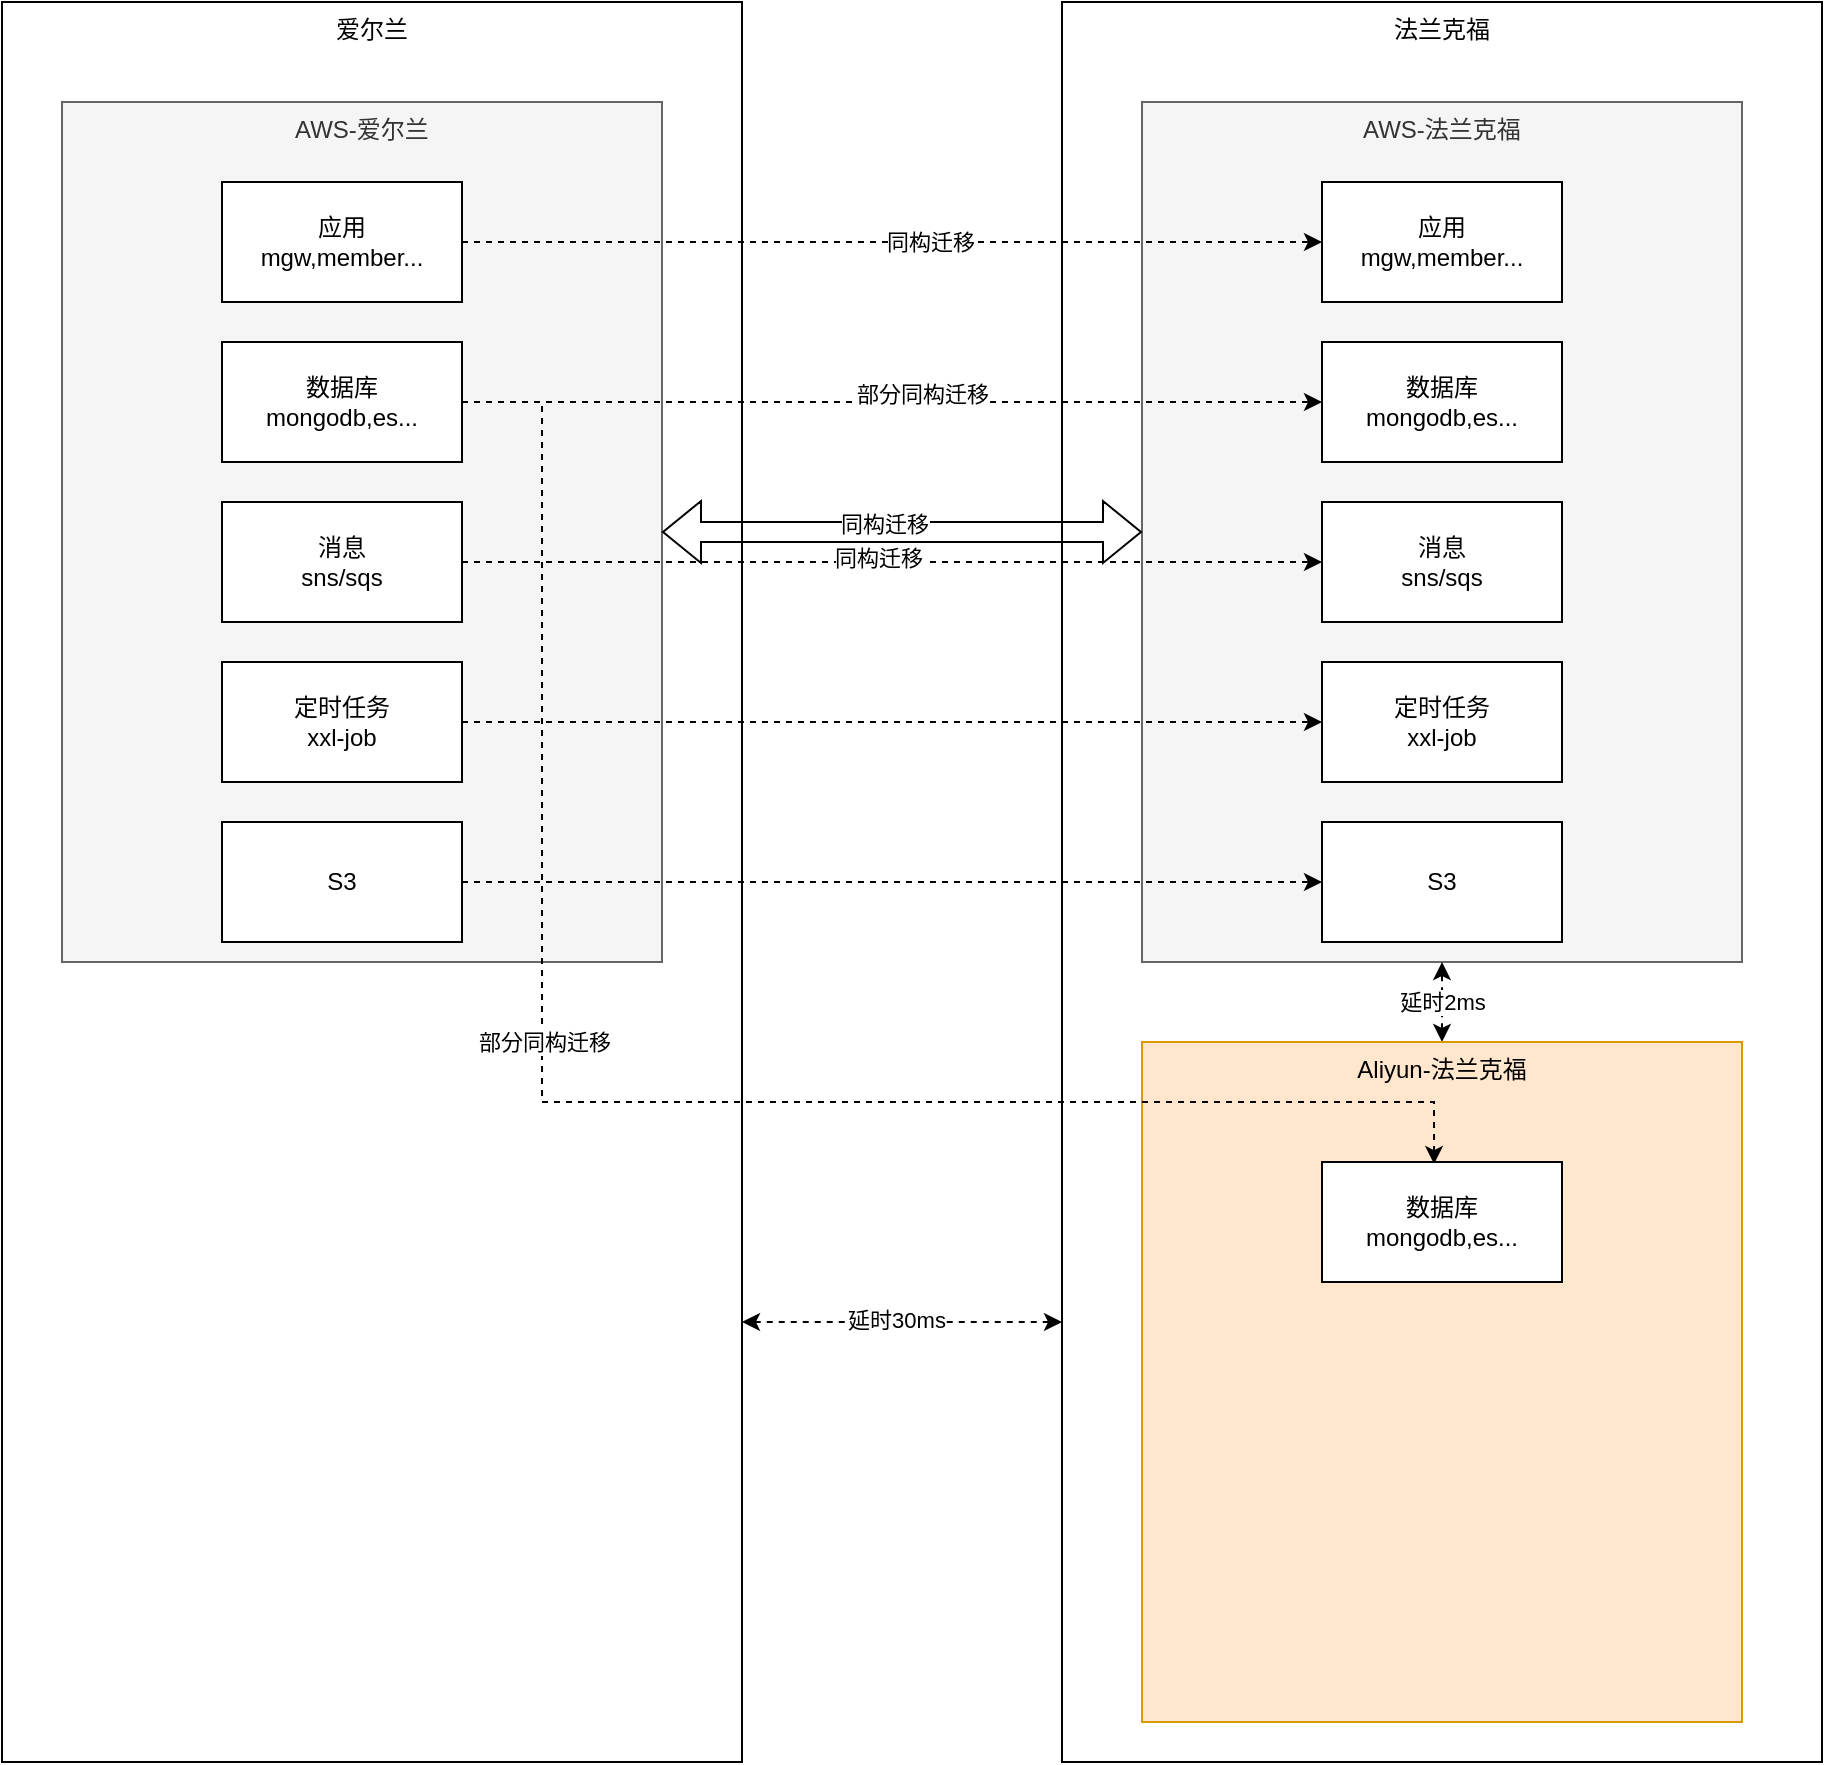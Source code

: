 <mxfile version="20.3.6" type="github">
  <diagram id="GOTn1ieC3Ofhe-Nmwbcy" name="第 1 页">
    <mxGraphModel dx="1692" dy="556" grid="1" gridSize="10" guides="1" tooltips="1" connect="1" arrows="1" fold="1" page="1" pageScale="1" pageWidth="827" pageHeight="1169" math="0" shadow="0">
      <root>
        <mxCell id="0" />
        <mxCell id="1" parent="0" />
        <mxCell id="781gfuzHS_4xl9KlONTP-6" style="edgeStyle=orthogonalEdgeStyle;rounded=0;orthogonalLoop=1;jettySize=auto;html=1;entryX=0;entryY=0.75;entryDx=0;entryDy=0;startArrow=classic;startFill=1;dashed=1;exitX=1;exitY=0.75;exitDx=0;exitDy=0;" edge="1" parent="1" source="781gfuzHS_4xl9KlONTP-5" target="781gfuzHS_4xl9KlONTP-4">
          <mxGeometry relative="1" as="geometry" />
        </mxCell>
        <mxCell id="781gfuzHS_4xl9KlONTP-7" value="延时30ms" style="edgeLabel;html=1;align=center;verticalAlign=middle;resizable=0;points=[];" vertex="1" connectable="0" parent="781gfuzHS_4xl9KlONTP-6">
          <mxGeometry x="-0.038" y="1" relative="1" as="geometry">
            <mxPoint as="offset" />
          </mxGeometry>
        </mxCell>
        <mxCell id="781gfuzHS_4xl9KlONTP-5" value="爱尔兰" style="rounded=0;whiteSpace=wrap;html=1;verticalAlign=top;" vertex="1" parent="1">
          <mxGeometry x="-100" y="110" width="370" height="880" as="geometry" />
        </mxCell>
        <mxCell id="781gfuzHS_4xl9KlONTP-4" value="法兰克福" style="rounded=0;whiteSpace=wrap;html=1;verticalAlign=top;" vertex="1" parent="1">
          <mxGeometry x="430" y="110" width="380" height="880" as="geometry" />
        </mxCell>
        <mxCell id="781gfuzHS_4xl9KlONTP-1" value="AWS-爱尔兰" style="rounded=0;whiteSpace=wrap;html=1;verticalAlign=top;fillColor=#f5f5f5;fontColor=#333333;strokeColor=#666666;" vertex="1" parent="1">
          <mxGeometry x="-70" y="160" width="300" height="430" as="geometry" />
        </mxCell>
        <mxCell id="781gfuzHS_4xl9KlONTP-2" value="AWS-法兰克福" style="rounded=0;whiteSpace=wrap;html=1;verticalAlign=top;fillColor=#f5f5f5;fontColor=#333333;strokeColor=#666666;" vertex="1" parent="1">
          <mxGeometry x="470" y="160" width="300" height="430" as="geometry" />
        </mxCell>
        <mxCell id="781gfuzHS_4xl9KlONTP-15" style="edgeStyle=orthogonalEdgeStyle;rounded=0;orthogonalLoop=1;jettySize=auto;html=1;entryX=0.5;entryY=1;entryDx=0;entryDy=0;strokeWidth=1;startArrow=classic;startFill=1;dashed=1;" edge="1" parent="1" source="781gfuzHS_4xl9KlONTP-3" target="781gfuzHS_4xl9KlONTP-2">
          <mxGeometry relative="1" as="geometry" />
        </mxCell>
        <mxCell id="781gfuzHS_4xl9KlONTP-16" value="延时2ms" style="edgeLabel;html=1;align=center;verticalAlign=middle;resizable=0;points=[];" vertex="1" connectable="0" parent="781gfuzHS_4xl9KlONTP-15">
          <mxGeometry x="0.02" relative="1" as="geometry">
            <mxPoint as="offset" />
          </mxGeometry>
        </mxCell>
        <mxCell id="781gfuzHS_4xl9KlONTP-3" value="Aliyun-法兰克福" style="rounded=0;whiteSpace=wrap;html=1;verticalAlign=top;fillColor=#ffe6cc;strokeColor=#d79b00;" vertex="1" parent="1">
          <mxGeometry x="470" y="630" width="300" height="340" as="geometry" />
        </mxCell>
        <mxCell id="781gfuzHS_4xl9KlONTP-9" value="" style="shape=flexArrow;endArrow=classic;startArrow=classic;html=1;rounded=0;strokeWidth=1;exitX=1;exitY=0.5;exitDx=0;exitDy=0;entryX=0;entryY=0.5;entryDx=0;entryDy=0;" edge="1" parent="1" source="781gfuzHS_4xl9KlONTP-1" target="781gfuzHS_4xl9KlONTP-2">
          <mxGeometry width="100" height="100" relative="1" as="geometry">
            <mxPoint x="410" y="400" as="sourcePoint" />
            <mxPoint x="450" y="310" as="targetPoint" />
          </mxGeometry>
        </mxCell>
        <mxCell id="781gfuzHS_4xl9KlONTP-10" value="同构迁移" style="edgeLabel;html=1;align=center;verticalAlign=middle;resizable=0;points=[];" vertex="1" connectable="0" parent="781gfuzHS_4xl9KlONTP-9">
          <mxGeometry x="-0.078" y="4" relative="1" as="geometry">
            <mxPoint as="offset" />
          </mxGeometry>
        </mxCell>
        <mxCell id="781gfuzHS_4xl9KlONTP-22" style="edgeStyle=orthogonalEdgeStyle;rounded=0;orthogonalLoop=1;jettySize=auto;html=1;entryX=0;entryY=0.5;entryDx=0;entryDy=0;dashed=1;strokeWidth=1;startArrow=none;startFill=0;" edge="1" parent="1" source="781gfuzHS_4xl9KlONTP-11" target="781gfuzHS_4xl9KlONTP-17">
          <mxGeometry relative="1" as="geometry" />
        </mxCell>
        <mxCell id="781gfuzHS_4xl9KlONTP-23" value="同构迁移" style="edgeLabel;html=1;align=center;verticalAlign=middle;resizable=0;points=[];" vertex="1" connectable="0" parent="781gfuzHS_4xl9KlONTP-22">
          <mxGeometry x="0.088" relative="1" as="geometry">
            <mxPoint as="offset" />
          </mxGeometry>
        </mxCell>
        <mxCell id="781gfuzHS_4xl9KlONTP-11" value="应用&lt;br&gt;mgw,member..." style="rounded=0;whiteSpace=wrap;html=1;" vertex="1" parent="1">
          <mxGeometry x="10" y="200" width="120" height="60" as="geometry" />
        </mxCell>
        <mxCell id="781gfuzHS_4xl9KlONTP-28" style="edgeStyle=none;rounded=0;orthogonalLoop=1;jettySize=auto;html=1;entryX=0;entryY=0.5;entryDx=0;entryDy=0;dashed=1;strokeWidth=1;startArrow=none;startFill=0;" edge="1" parent="1" source="781gfuzHS_4xl9KlONTP-12" target="781gfuzHS_4xl9KlONTP-20">
          <mxGeometry relative="1" as="geometry" />
        </mxCell>
        <mxCell id="781gfuzHS_4xl9KlONTP-29" value="同构迁移" style="edgeLabel;html=1;align=center;verticalAlign=middle;resizable=0;points=[];" vertex="1" connectable="0" parent="781gfuzHS_4xl9KlONTP-28">
          <mxGeometry x="-0.036" y="2" relative="1" as="geometry">
            <mxPoint as="offset" />
          </mxGeometry>
        </mxCell>
        <mxCell id="781gfuzHS_4xl9KlONTP-12" value="消息&lt;br&gt;sns/sqs" style="rounded=0;whiteSpace=wrap;html=1;" vertex="1" parent="1">
          <mxGeometry x="10" y="360" width="120" height="60" as="geometry" />
        </mxCell>
        <mxCell id="781gfuzHS_4xl9KlONTP-24" style="edgeStyle=orthogonalEdgeStyle;rounded=0;orthogonalLoop=1;jettySize=auto;html=1;entryX=0;entryY=0.5;entryDx=0;entryDy=0;dashed=1;strokeWidth=1;startArrow=none;startFill=0;" edge="1" parent="1" source="781gfuzHS_4xl9KlONTP-13" target="781gfuzHS_4xl9KlONTP-18">
          <mxGeometry relative="1" as="geometry" />
        </mxCell>
        <mxCell id="781gfuzHS_4xl9KlONTP-25" value="部分同构迁移" style="edgeLabel;html=1;align=center;verticalAlign=middle;resizable=0;points=[];" vertex="1" connectable="0" parent="781gfuzHS_4xl9KlONTP-24">
          <mxGeometry x="0.067" y="4" relative="1" as="geometry">
            <mxPoint as="offset" />
          </mxGeometry>
        </mxCell>
        <mxCell id="781gfuzHS_4xl9KlONTP-26" style="rounded=0;orthogonalLoop=1;jettySize=auto;html=1;entryX=0.467;entryY=0.017;entryDx=0;entryDy=0;entryPerimeter=0;dashed=1;strokeWidth=1;startArrow=none;startFill=0;exitX=1;exitY=0.5;exitDx=0;exitDy=0;edgeStyle=orthogonalEdgeStyle;" edge="1" parent="1" source="781gfuzHS_4xl9KlONTP-13" target="781gfuzHS_4xl9KlONTP-19">
          <mxGeometry relative="1" as="geometry">
            <Array as="points">
              <mxPoint x="170" y="310" />
              <mxPoint x="170" y="660" />
              <mxPoint x="616" y="660" />
            </Array>
          </mxGeometry>
        </mxCell>
        <mxCell id="781gfuzHS_4xl9KlONTP-27" value="部分同构迁移" style="edgeLabel;html=1;align=center;verticalAlign=middle;resizable=0;points=[];" vertex="1" connectable="0" parent="781gfuzHS_4xl9KlONTP-26">
          <mxGeometry x="-0.028" y="2" relative="1" as="geometry">
            <mxPoint x="-31" y="-28" as="offset" />
          </mxGeometry>
        </mxCell>
        <mxCell id="781gfuzHS_4xl9KlONTP-13" value="数据库&lt;br&gt;mongodb,es..." style="rounded=0;whiteSpace=wrap;html=1;" vertex="1" parent="1">
          <mxGeometry x="10" y="280" width="120" height="60" as="geometry" />
        </mxCell>
        <mxCell id="781gfuzHS_4xl9KlONTP-30" style="edgeStyle=none;rounded=0;orthogonalLoop=1;jettySize=auto;html=1;entryX=0;entryY=0.5;entryDx=0;entryDy=0;dashed=1;strokeWidth=1;startArrow=none;startFill=0;" edge="1" parent="1" source="781gfuzHS_4xl9KlONTP-14" target="781gfuzHS_4xl9KlONTP-21">
          <mxGeometry relative="1" as="geometry" />
        </mxCell>
        <mxCell id="781gfuzHS_4xl9KlONTP-14" value="定时任务&lt;br&gt;xxl-job" style="rounded=0;whiteSpace=wrap;html=1;" vertex="1" parent="1">
          <mxGeometry x="10" y="440" width="120" height="60" as="geometry" />
        </mxCell>
        <mxCell id="781gfuzHS_4xl9KlONTP-17" value="应用&lt;br&gt;mgw,member..." style="rounded=0;whiteSpace=wrap;html=1;" vertex="1" parent="1">
          <mxGeometry x="560" y="200" width="120" height="60" as="geometry" />
        </mxCell>
        <mxCell id="781gfuzHS_4xl9KlONTP-18" value="数据库&lt;br&gt;mongodb,es..." style="rounded=0;whiteSpace=wrap;html=1;" vertex="1" parent="1">
          <mxGeometry x="560" y="280" width="120" height="60" as="geometry" />
        </mxCell>
        <mxCell id="781gfuzHS_4xl9KlONTP-19" value="数据库&lt;br&gt;mongodb,es..." style="rounded=0;whiteSpace=wrap;html=1;" vertex="1" parent="1">
          <mxGeometry x="560" y="690" width="120" height="60" as="geometry" />
        </mxCell>
        <mxCell id="781gfuzHS_4xl9KlONTP-20" value="消息&lt;br&gt;sns/sqs" style="rounded=0;whiteSpace=wrap;html=1;" vertex="1" parent="1">
          <mxGeometry x="560" y="360" width="120" height="60" as="geometry" />
        </mxCell>
        <mxCell id="781gfuzHS_4xl9KlONTP-21" value="定时任务&lt;br&gt;xxl-job" style="rounded=0;whiteSpace=wrap;html=1;" vertex="1" parent="1">
          <mxGeometry x="560" y="440" width="120" height="60" as="geometry" />
        </mxCell>
        <mxCell id="781gfuzHS_4xl9KlONTP-33" style="edgeStyle=orthogonalEdgeStyle;rounded=0;orthogonalLoop=1;jettySize=auto;html=1;dashed=1;strokeWidth=1;startArrow=none;startFill=0;" edge="1" parent="1" source="781gfuzHS_4xl9KlONTP-31" target="781gfuzHS_4xl9KlONTP-32">
          <mxGeometry relative="1" as="geometry">
            <Array as="points">
              <mxPoint x="350" y="550" />
              <mxPoint x="350" y="550" />
            </Array>
          </mxGeometry>
        </mxCell>
        <mxCell id="781gfuzHS_4xl9KlONTP-31" value="S3" style="rounded=0;whiteSpace=wrap;html=1;" vertex="1" parent="1">
          <mxGeometry x="10" y="520" width="120" height="60" as="geometry" />
        </mxCell>
        <mxCell id="781gfuzHS_4xl9KlONTP-32" value="S3" style="rounded=0;whiteSpace=wrap;html=1;" vertex="1" parent="1">
          <mxGeometry x="560" y="520" width="120" height="60" as="geometry" />
        </mxCell>
      </root>
    </mxGraphModel>
  </diagram>
</mxfile>

